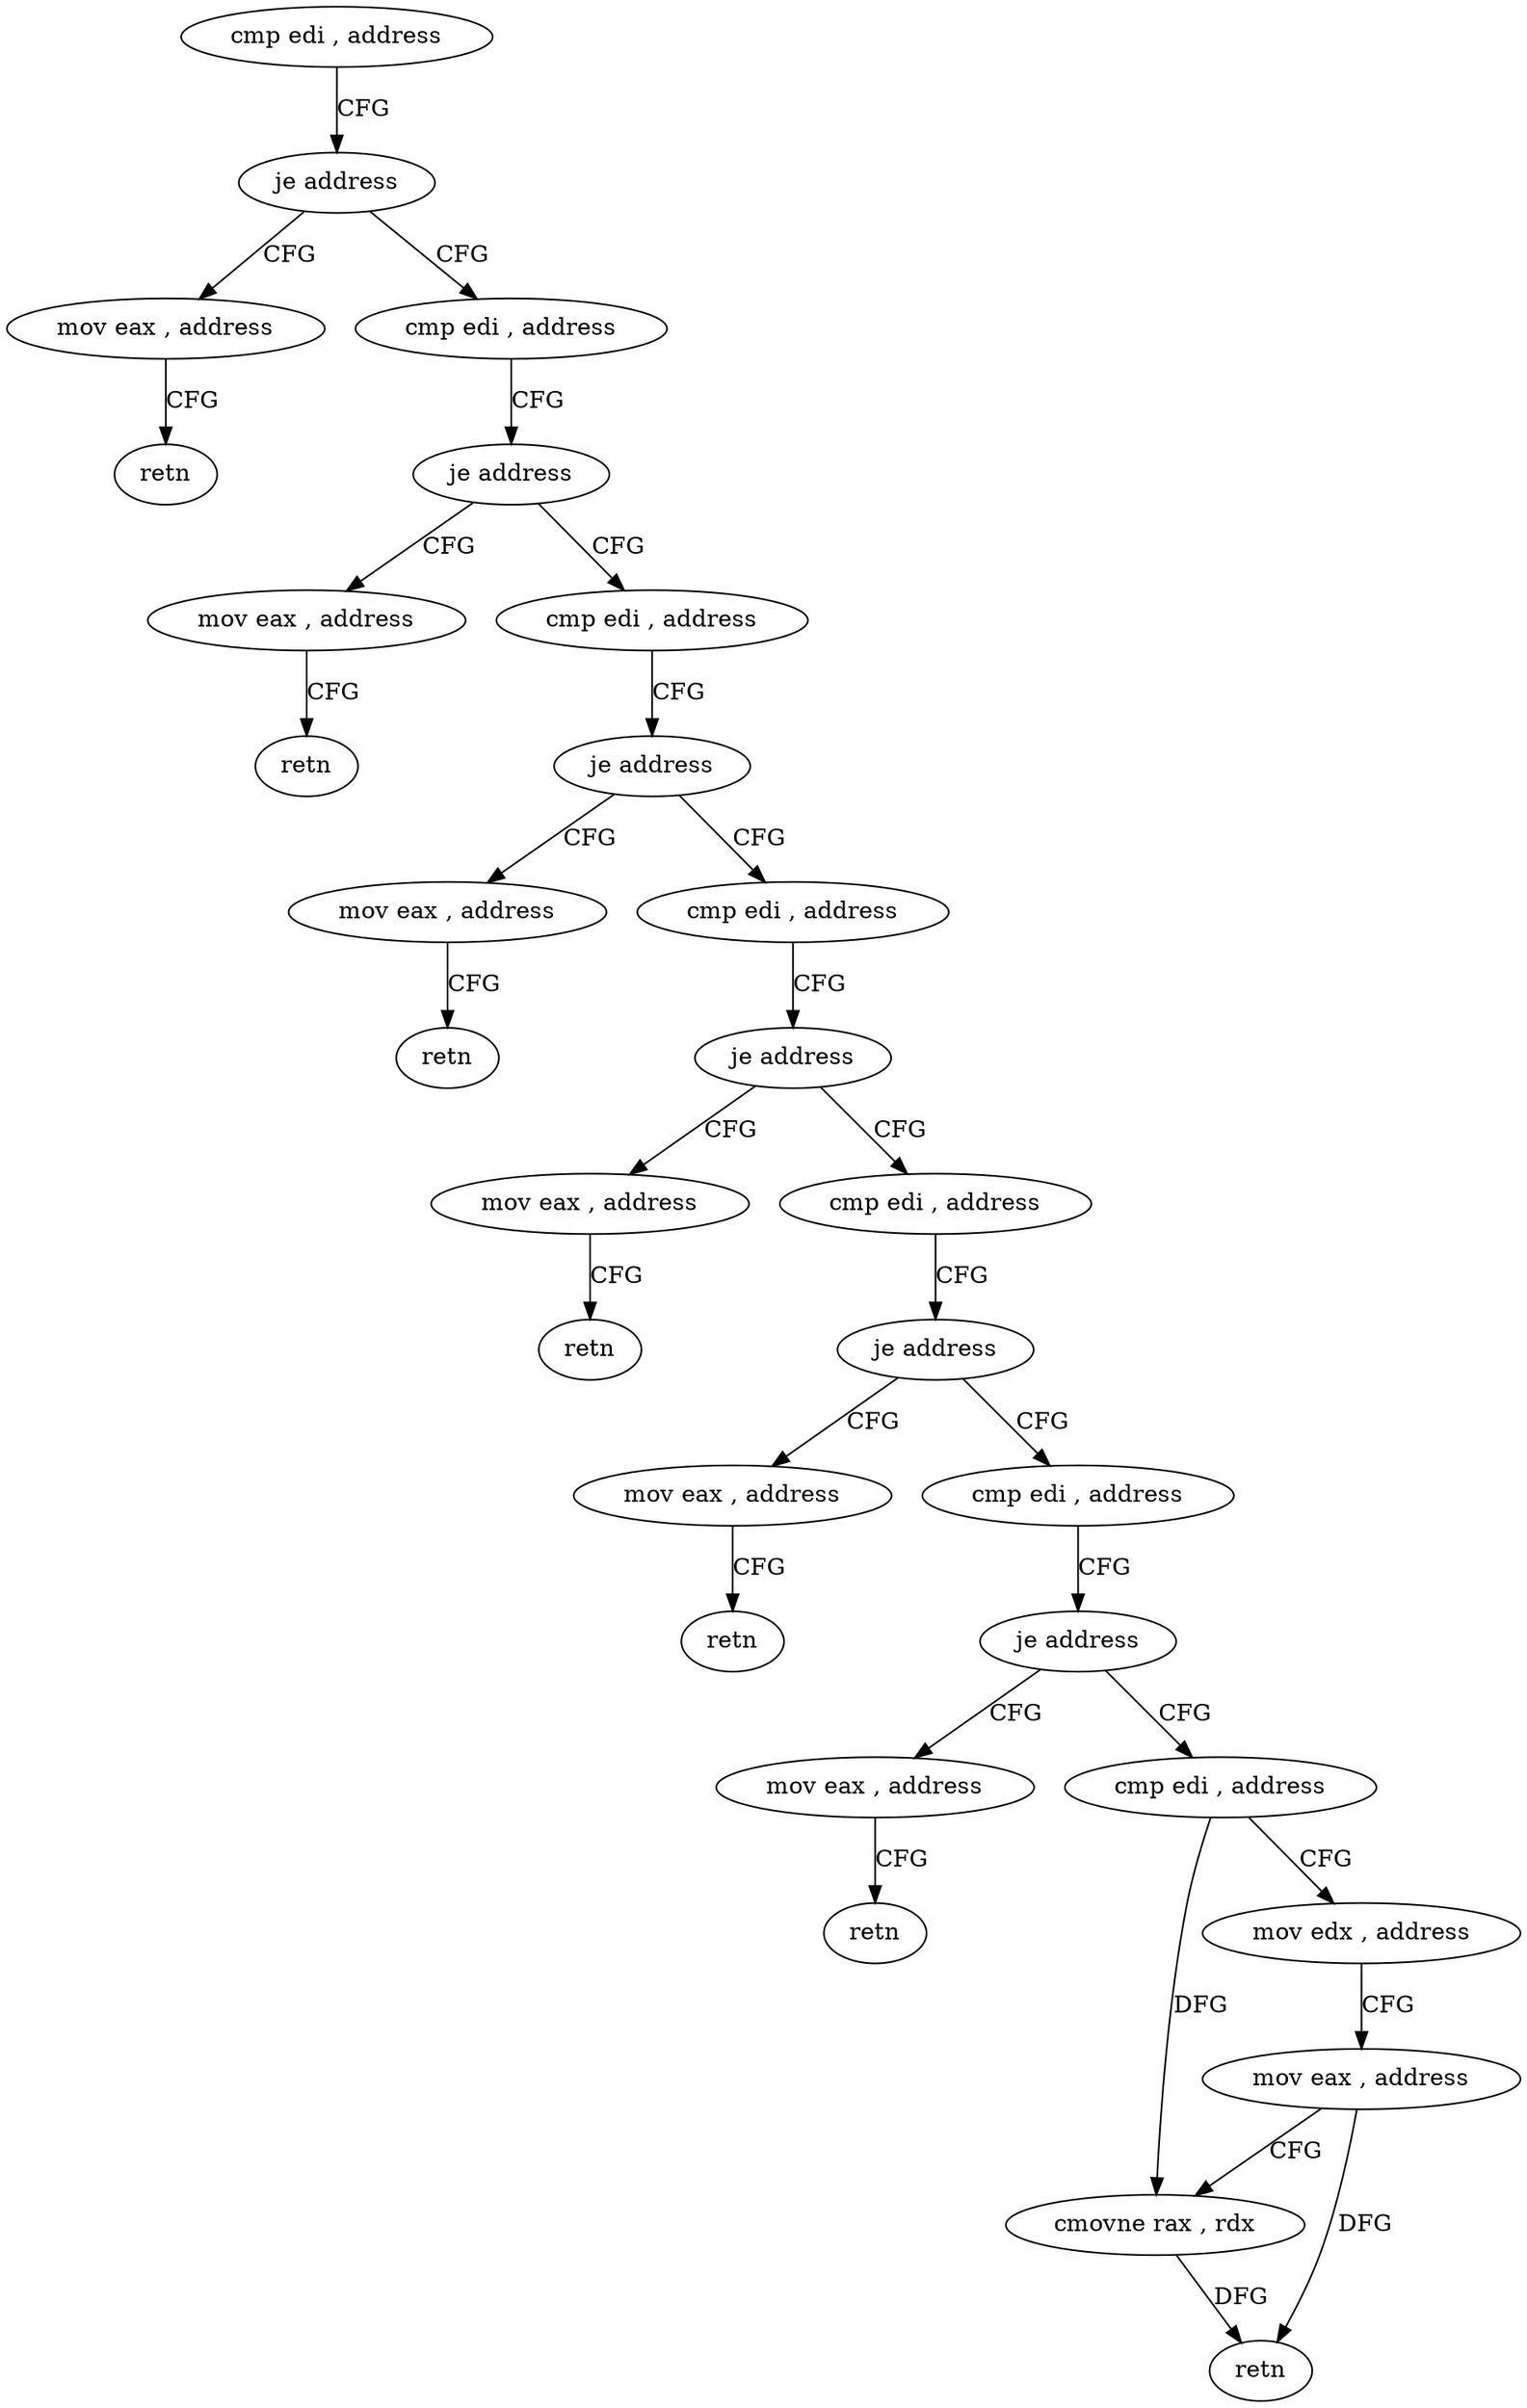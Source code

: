 digraph "func" {
"4233814" [label = "cmp edi , address" ]
"4233820" [label = "je address" ]
"4233883" [label = "mov eax , address" ]
"4233822" [label = "cmp edi , address" ]
"4233888" [label = "retn" ]
"4233828" [label = "je address" ]
"4233889" [label = "mov eax , address" ]
"4233830" [label = "cmp edi , address" ]
"4233894" [label = "retn" ]
"4233836" [label = "je address" ]
"4233895" [label = "mov eax , address" ]
"4233838" [label = "cmp edi , address" ]
"4233900" [label = "retn" ]
"4233844" [label = "je address" ]
"4233901" [label = "mov eax , address" ]
"4233846" [label = "cmp edi , address" ]
"4233906" [label = "retn" ]
"4233852" [label = "je address" ]
"4233907" [label = "mov eax , address" ]
"4233854" [label = "cmp edi , address" ]
"4233912" [label = "retn" ]
"4233860" [label = "je address" ]
"4233913" [label = "mov eax , address" ]
"4233862" [label = "cmp edi , address" ]
"4233918" [label = "retn" ]
"4233868" [label = "mov edx , address" ]
"4233873" [label = "mov eax , address" ]
"4233878" [label = "cmovne rax , rdx" ]
"4233882" [label = "retn" ]
"4233814" -> "4233820" [ label = "CFG" ]
"4233820" -> "4233883" [ label = "CFG" ]
"4233820" -> "4233822" [ label = "CFG" ]
"4233883" -> "4233888" [ label = "CFG" ]
"4233822" -> "4233828" [ label = "CFG" ]
"4233828" -> "4233889" [ label = "CFG" ]
"4233828" -> "4233830" [ label = "CFG" ]
"4233889" -> "4233894" [ label = "CFG" ]
"4233830" -> "4233836" [ label = "CFG" ]
"4233836" -> "4233895" [ label = "CFG" ]
"4233836" -> "4233838" [ label = "CFG" ]
"4233895" -> "4233900" [ label = "CFG" ]
"4233838" -> "4233844" [ label = "CFG" ]
"4233844" -> "4233901" [ label = "CFG" ]
"4233844" -> "4233846" [ label = "CFG" ]
"4233901" -> "4233906" [ label = "CFG" ]
"4233846" -> "4233852" [ label = "CFG" ]
"4233852" -> "4233907" [ label = "CFG" ]
"4233852" -> "4233854" [ label = "CFG" ]
"4233907" -> "4233912" [ label = "CFG" ]
"4233854" -> "4233860" [ label = "CFG" ]
"4233860" -> "4233913" [ label = "CFG" ]
"4233860" -> "4233862" [ label = "CFG" ]
"4233913" -> "4233918" [ label = "CFG" ]
"4233862" -> "4233868" [ label = "CFG" ]
"4233862" -> "4233878" [ label = "DFG" ]
"4233868" -> "4233873" [ label = "CFG" ]
"4233873" -> "4233878" [ label = "CFG" ]
"4233873" -> "4233882" [ label = "DFG" ]
"4233878" -> "4233882" [ label = "DFG" ]
}
